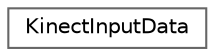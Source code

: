 digraph "Graphical Class Hierarchy"
{
 // LATEX_PDF_SIZE
  bgcolor="transparent";
  edge [fontname=Helvetica,fontsize=10,labelfontname=Helvetica,labelfontsize=10];
  node [fontname=Helvetica,fontsize=10,shape=box,height=0.2,width=0.4];
  rankdir="LR";
  Node0 [label="KinectInputData",height=0.2,width=0.4,color="grey40", fillcolor="white", style="filled",URL="$class_kinect_input_data.html",tooltip=" "];
}

